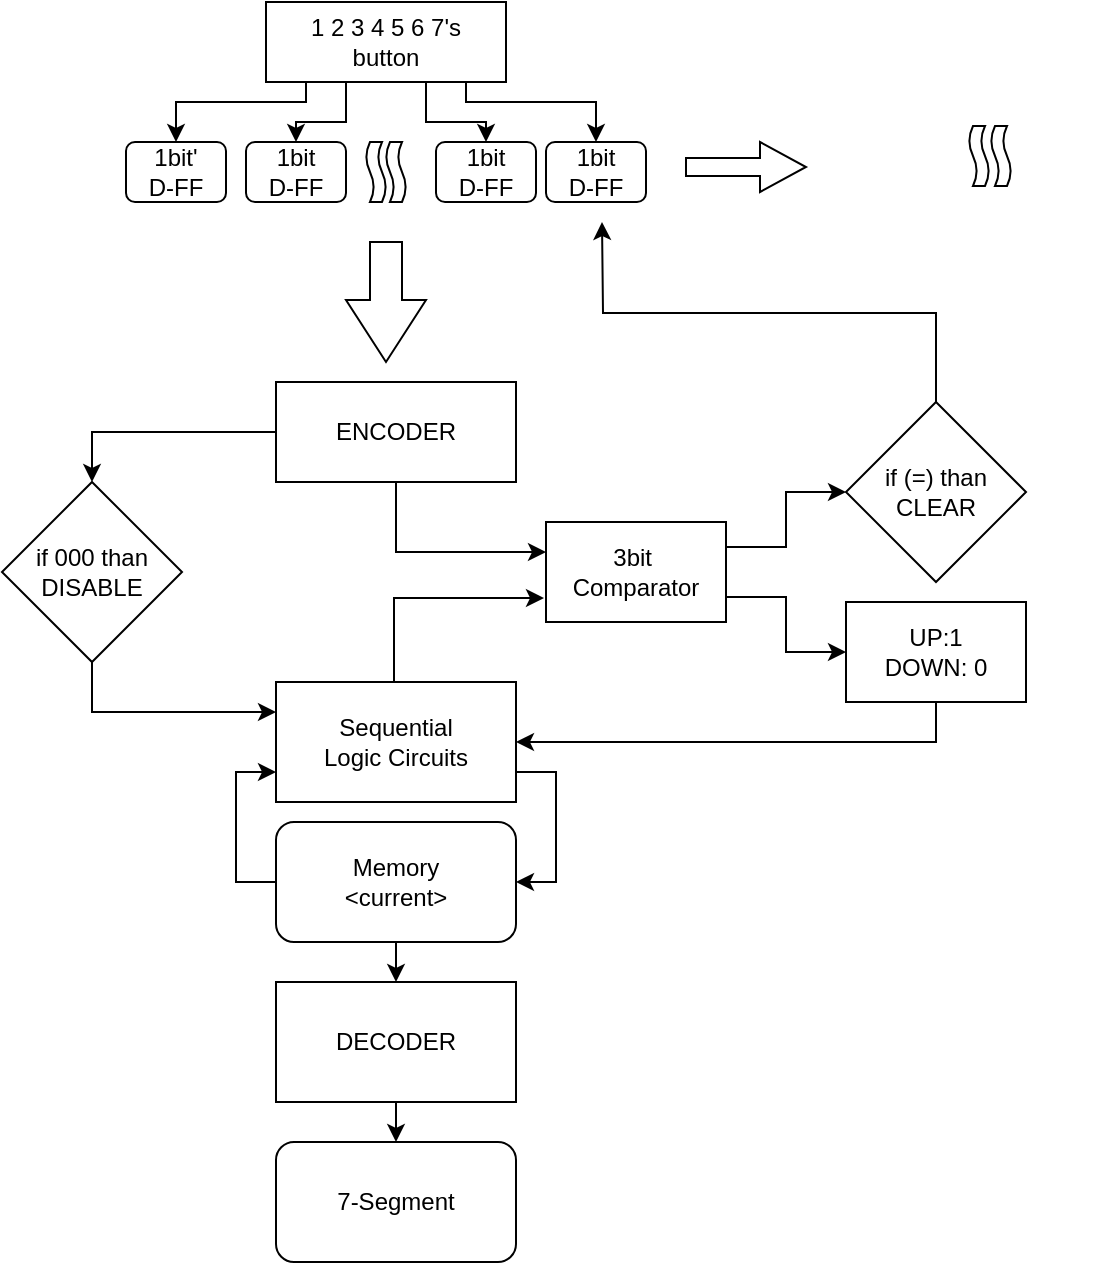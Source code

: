 <mxfile version="14.7.6" type="github">
  <diagram id="Hf4F8EhudIx9GHcKuJyu" name="Page-1">
    <mxGraphModel dx="1372" dy="794" grid="1" gridSize="10" guides="1" tooltips="1" connect="1" arrows="1" fold="1" page="1" pageScale="1" pageWidth="827" pageHeight="1169" math="0" shadow="0">
      <root>
        <mxCell id="0" />
        <mxCell id="1" parent="0" />
        <mxCell id="U3d2GX4V-Grrhq8g660X-55" style="edgeStyle=orthogonalEdgeStyle;rounded=0;orthogonalLoop=1;jettySize=auto;html=1;exitX=0.75;exitY=0;exitDx=0;exitDy=0;" parent="1" edge="1">
          <mxGeometry relative="1" as="geometry">
            <mxPoint x="335" y="430" as="sourcePoint" />
            <mxPoint x="411" y="368" as="targetPoint" />
            <Array as="points">
              <mxPoint x="336" y="368" />
            </Array>
          </mxGeometry>
        </mxCell>
        <mxCell id="U3d2GX4V-Grrhq8g660X-94" style="edgeStyle=orthogonalEdgeStyle;rounded=0;orthogonalLoop=1;jettySize=auto;html=1;exitX=1;exitY=0.75;exitDx=0;exitDy=0;entryX=1;entryY=0.5;entryDx=0;entryDy=0;" parent="1" source="U3d2GX4V-Grrhq8g660X-3" target="U3d2GX4V-Grrhq8g660X-92" edge="1">
          <mxGeometry relative="1" as="geometry" />
        </mxCell>
        <mxCell id="U3d2GX4V-Grrhq8g660X-3" value="Sequential&lt;br&gt;Logic Circuits" style="rounded=1;whiteSpace=wrap;html=1;arcSize=0;" parent="1" vertex="1">
          <mxGeometry x="277" y="410" width="120" height="60" as="geometry" />
        </mxCell>
        <mxCell id="MSdvfhRrc70D8MsgnU8q-10" style="edgeStyle=orthogonalEdgeStyle;rounded=0;orthogonalLoop=1;jettySize=auto;html=1;exitX=1;exitY=0.75;exitDx=0;exitDy=0;entryX=0;entryY=0.5;entryDx=0;entryDy=0;" edge="1" parent="1" source="U3d2GX4V-Grrhq8g660X-6" target="U3d2GX4V-Grrhq8g660X-51">
          <mxGeometry relative="1" as="geometry" />
        </mxCell>
        <mxCell id="MSdvfhRrc70D8MsgnU8q-11" style="edgeStyle=orthogonalEdgeStyle;rounded=0;orthogonalLoop=1;jettySize=auto;html=1;exitX=1;exitY=0.25;exitDx=0;exitDy=0;entryX=0;entryY=0.5;entryDx=0;entryDy=0;" edge="1" parent="1" source="U3d2GX4V-Grrhq8g660X-6" target="MSdvfhRrc70D8MsgnU8q-4">
          <mxGeometry relative="1" as="geometry" />
        </mxCell>
        <mxCell id="U3d2GX4V-Grrhq8g660X-6" value="3bit&amp;nbsp; Comparator" style="rounded=1;whiteSpace=wrap;html=1;arcSize=0;" parent="1" vertex="1">
          <mxGeometry x="412" y="330" width="90" height="50" as="geometry" />
        </mxCell>
        <mxCell id="U3d2GX4V-Grrhq8g660X-69" style="edgeStyle=orthogonalEdgeStyle;rounded=0;orthogonalLoop=1;jettySize=auto;html=1;exitX=0.25;exitY=1;exitDx=0;exitDy=0;entryX=0.5;entryY=0;entryDx=0;entryDy=0;" parent="1" source="U3d2GX4V-Grrhq8g660X-11" target="U3d2GX4V-Grrhq8g660X-18" edge="1">
          <mxGeometry relative="1" as="geometry">
            <Array as="points">
              <mxPoint x="292" y="110" />
              <mxPoint x="292" y="120" />
              <mxPoint x="227" y="120" />
            </Array>
          </mxGeometry>
        </mxCell>
        <mxCell id="U3d2GX4V-Grrhq8g660X-70" style="edgeStyle=orthogonalEdgeStyle;rounded=0;orthogonalLoop=1;jettySize=auto;html=1;exitX=0.5;exitY=1;exitDx=0;exitDy=0;entryX=0.5;entryY=0;entryDx=0;entryDy=0;" parent="1" source="U3d2GX4V-Grrhq8g660X-11" target="U3d2GX4V-Grrhq8g660X-31" edge="1">
          <mxGeometry relative="1" as="geometry">
            <Array as="points">
              <mxPoint x="312" y="110" />
              <mxPoint x="312" y="130" />
              <mxPoint x="287" y="130" />
            </Array>
          </mxGeometry>
        </mxCell>
        <mxCell id="U3d2GX4V-Grrhq8g660X-72" style="edgeStyle=orthogonalEdgeStyle;rounded=0;orthogonalLoop=1;jettySize=auto;html=1;exitX=0.75;exitY=1;exitDx=0;exitDy=0;entryX=0.5;entryY=0;entryDx=0;entryDy=0;" parent="1" source="U3d2GX4V-Grrhq8g660X-11" target="U3d2GX4V-Grrhq8g660X-66" edge="1">
          <mxGeometry relative="1" as="geometry">
            <Array as="points">
              <mxPoint x="372" y="110" />
              <mxPoint x="372" y="120" />
              <mxPoint x="437" y="120" />
            </Array>
          </mxGeometry>
        </mxCell>
        <mxCell id="U3d2GX4V-Grrhq8g660X-11" value="1 2 3 4 5 6 7&#39;s &lt;br&gt;button" style="rounded=1;whiteSpace=wrap;html=1;arcSize=0;" parent="1" vertex="1">
          <mxGeometry x="272" y="70" width="120" height="40" as="geometry" />
        </mxCell>
        <mxCell id="U3d2GX4V-Grrhq8g660X-48" style="edgeStyle=orthogonalEdgeStyle;rounded=0;orthogonalLoop=1;jettySize=auto;html=1;exitX=0.5;exitY=1;exitDx=0;exitDy=0;" parent="1" source="U3d2GX4V-Grrhq8g660X-13" edge="1">
          <mxGeometry relative="1" as="geometry">
            <mxPoint x="412" y="345" as="targetPoint" />
            <Array as="points">
              <mxPoint x="337" y="345" />
            </Array>
          </mxGeometry>
        </mxCell>
        <mxCell id="MSdvfhRrc70D8MsgnU8q-2" style="edgeStyle=orthogonalEdgeStyle;rounded=0;orthogonalLoop=1;jettySize=auto;html=1;exitX=0;exitY=0.5;exitDx=0;exitDy=0;entryX=0.5;entryY=0;entryDx=0;entryDy=0;" edge="1" parent="1" source="U3d2GX4V-Grrhq8g660X-13" target="MSdvfhRrc70D8MsgnU8q-1">
          <mxGeometry relative="1" as="geometry" />
        </mxCell>
        <mxCell id="U3d2GX4V-Grrhq8g660X-13" value="ENCODER" style="rounded=1;whiteSpace=wrap;html=1;arcSize=0;" parent="1" vertex="1">
          <mxGeometry x="277" y="260" width="120" height="50" as="geometry" />
        </mxCell>
        <mxCell id="U3d2GX4V-Grrhq8g660X-14" value="7-Segment" style="rounded=1;whiteSpace=wrap;html=1;" parent="1" vertex="1">
          <mxGeometry x="277" y="640" width="120" height="60" as="geometry" />
        </mxCell>
        <mxCell id="U3d2GX4V-Grrhq8g660X-58" style="edgeStyle=orthogonalEdgeStyle;rounded=0;orthogonalLoop=1;jettySize=auto;html=1;exitX=0.5;exitY=1;exitDx=0;exitDy=0;entryX=0.5;entryY=0;entryDx=0;entryDy=0;" parent="1" source="U3d2GX4V-Grrhq8g660X-16" target="U3d2GX4V-Grrhq8g660X-14" edge="1">
          <mxGeometry relative="1" as="geometry" />
        </mxCell>
        <mxCell id="U3d2GX4V-Grrhq8g660X-16" value="DECODER" style="rounded=1;whiteSpace=wrap;html=1;arcSize=0;" parent="1" vertex="1">
          <mxGeometry x="277" y="560" width="120" height="60" as="geometry" />
        </mxCell>
        <mxCell id="U3d2GX4V-Grrhq8g660X-18" value="1bit&#39;&lt;br&gt;D-FF" style="rounded=1;whiteSpace=wrap;html=1;" parent="1" vertex="1">
          <mxGeometry x="202" y="140" width="50" height="30" as="geometry" />
        </mxCell>
        <mxCell id="U3d2GX4V-Grrhq8g660X-30" value="" style="shape=tape;whiteSpace=wrap;html=1;direction=south;" parent="1" vertex="1">
          <mxGeometry x="322" y="140" width="10" height="30" as="geometry" />
        </mxCell>
        <mxCell id="U3d2GX4V-Grrhq8g660X-31" value="1bit&lt;br&gt;D-FF" style="rounded=1;whiteSpace=wrap;html=1;" parent="1" vertex="1">
          <mxGeometry x="262" y="140" width="50" height="30" as="geometry" />
        </mxCell>
        <mxCell id="U3d2GX4V-Grrhq8g660X-56" style="edgeStyle=orthogonalEdgeStyle;rounded=0;orthogonalLoop=1;jettySize=auto;html=1;exitX=0.5;exitY=1;exitDx=0;exitDy=0;entryX=1;entryY=0.5;entryDx=0;entryDy=0;" parent="1" source="U3d2GX4V-Grrhq8g660X-51" target="U3d2GX4V-Grrhq8g660X-3" edge="1">
          <mxGeometry relative="1" as="geometry" />
        </mxCell>
        <mxCell id="U3d2GX4V-Grrhq8g660X-51" value="UP:1&lt;br&gt;DOWN: 0" style="rounded=1;whiteSpace=wrap;html=1;arcSize=0;" parent="1" vertex="1">
          <mxGeometry x="562" y="370" width="90" height="50" as="geometry" />
        </mxCell>
        <mxCell id="U3d2GX4V-Grrhq8g660X-63" value="" style="html=1;shadow=0;dashed=0;align=center;verticalAlign=middle;shape=mxgraph.arrows2.arrow;dy=0.6;dx=31;notch=0;rotation=90;" parent="1" vertex="1">
          <mxGeometry x="302" y="200" width="60" height="40" as="geometry" />
        </mxCell>
        <mxCell id="U3d2GX4V-Grrhq8g660X-65" value="1bit&lt;br&gt;D-FF" style="rounded=1;whiteSpace=wrap;html=1;" parent="1" vertex="1">
          <mxGeometry x="357" y="140" width="50" height="30" as="geometry" />
        </mxCell>
        <mxCell id="U3d2GX4V-Grrhq8g660X-66" value="1bit&lt;br&gt;D-FF" style="rounded=1;whiteSpace=wrap;html=1;" parent="1" vertex="1">
          <mxGeometry x="412" y="140" width="50" height="30" as="geometry" />
        </mxCell>
        <mxCell id="U3d2GX4V-Grrhq8g660X-68" value="" style="shape=tape;whiteSpace=wrap;html=1;direction=south;" parent="1" vertex="1">
          <mxGeometry x="332" y="140" width="10" height="30" as="geometry" />
        </mxCell>
        <mxCell id="U3d2GX4V-Grrhq8g660X-71" style="edgeStyle=orthogonalEdgeStyle;rounded=0;orthogonalLoop=1;jettySize=auto;html=1;" parent="1" edge="1">
          <mxGeometry relative="1" as="geometry">
            <mxPoint x="352" y="110" as="sourcePoint" />
            <mxPoint x="382" y="140" as="targetPoint" />
            <Array as="points">
              <mxPoint x="352" y="130" />
              <mxPoint x="382" y="130" />
              <mxPoint x="382" y="140" />
            </Array>
          </mxGeometry>
        </mxCell>
        <mxCell id="U3d2GX4V-Grrhq8g660X-75" value="" style="html=1;shadow=0;dashed=0;align=center;verticalAlign=middle;shape=mxgraph.arrows2.arrow;dy=0.64;dx=23;notch=0;rotation=0;" parent="1" vertex="1">
          <mxGeometry x="482" y="140" width="60" height="25" as="geometry" />
        </mxCell>
        <mxCell id="U3d2GX4V-Grrhq8g660X-80" value="" style="shape=image;html=1;verticalAlign=top;verticalLabelPosition=bottom;labelBackgroundColor=#ffffff;imageAspect=0;aspect=fixed;image=https://cdn2.iconfinder.com/data/icons/electronic-13/480/6-electronic-led-icon-2-128.png;rounded=0;glass=0;sketch=0;fillColor=none;" parent="1" vertex="1">
          <mxGeometry x="552" y="132" width="33" height="33" as="geometry" />
        </mxCell>
        <mxCell id="U3d2GX4V-Grrhq8g660X-82" value="" style="shape=image;html=1;verticalAlign=top;verticalLabelPosition=bottom;labelBackgroundColor=#ffffff;imageAspect=0;aspect=fixed;image=https://cdn2.iconfinder.com/data/icons/electronic-13/480/6-electronic-led-icon-2-128.png;rounded=0;glass=0;sketch=0;fillColor=none;" parent="1" vertex="1">
          <mxGeometry x="590.5" y="132" width="33" height="33" as="geometry" />
        </mxCell>
        <mxCell id="U3d2GX4V-Grrhq8g660X-83" value="" style="shape=image;html=1;verticalAlign=top;verticalLabelPosition=bottom;labelBackgroundColor=#ffffff;imageAspect=0;aspect=fixed;image=https://cdn2.iconfinder.com/data/icons/electronic-13/480/6-electronic-led-icon-2-128.png;rounded=0;glass=0;sketch=0;fillColor=none;" parent="1" vertex="1">
          <mxGeometry x="652" y="130.5" width="33" height="33" as="geometry" />
        </mxCell>
        <mxCell id="U3d2GX4V-Grrhq8g660X-85" value="" style="shape=tape;whiteSpace=wrap;html=1;direction=south;" parent="1" vertex="1">
          <mxGeometry x="623.5" y="132" width="10" height="30" as="geometry" />
        </mxCell>
        <mxCell id="U3d2GX4V-Grrhq8g660X-86" value="" style="shape=tape;whiteSpace=wrap;html=1;direction=south;" parent="1" vertex="1">
          <mxGeometry x="634.5" y="132" width="10" height="30" as="geometry" />
        </mxCell>
        <mxCell id="U3d2GX4V-Grrhq8g660X-93" style="edgeStyle=orthogonalEdgeStyle;rounded=0;orthogonalLoop=1;jettySize=auto;html=1;exitX=0.5;exitY=1;exitDx=0;exitDy=0;entryX=0.5;entryY=0;entryDx=0;entryDy=0;" parent="1" source="U3d2GX4V-Grrhq8g660X-92" target="U3d2GX4V-Grrhq8g660X-16" edge="1">
          <mxGeometry relative="1" as="geometry" />
        </mxCell>
        <mxCell id="U3d2GX4V-Grrhq8g660X-97" style="edgeStyle=orthogonalEdgeStyle;rounded=0;orthogonalLoop=1;jettySize=auto;html=1;exitX=0;exitY=0.5;exitDx=0;exitDy=0;entryX=0;entryY=0.75;entryDx=0;entryDy=0;" parent="1" source="U3d2GX4V-Grrhq8g660X-92" target="U3d2GX4V-Grrhq8g660X-3" edge="1">
          <mxGeometry relative="1" as="geometry" />
        </mxCell>
        <mxCell id="U3d2GX4V-Grrhq8g660X-92" value="Memory&lt;br&gt;&amp;lt;current&amp;gt;" style="rounded=1;whiteSpace=wrap;html=1;" parent="1" vertex="1">
          <mxGeometry x="277" y="480" width="120" height="60" as="geometry" />
        </mxCell>
        <mxCell id="MSdvfhRrc70D8MsgnU8q-3" style="edgeStyle=orthogonalEdgeStyle;rounded=0;orthogonalLoop=1;jettySize=auto;html=1;exitX=0.5;exitY=1;exitDx=0;exitDy=0;entryX=0;entryY=0.25;entryDx=0;entryDy=0;" edge="1" parent="1" source="MSdvfhRrc70D8MsgnU8q-1" target="U3d2GX4V-Grrhq8g660X-3">
          <mxGeometry relative="1" as="geometry" />
        </mxCell>
        <mxCell id="MSdvfhRrc70D8MsgnU8q-1" value="&lt;span&gt;if 000 than&lt;/span&gt;&lt;br&gt;&lt;span&gt;DISABLE&lt;/span&gt;" style="rhombus;whiteSpace=wrap;html=1;" vertex="1" parent="1">
          <mxGeometry x="140" y="310" width="90" height="90" as="geometry" />
        </mxCell>
        <mxCell id="MSdvfhRrc70D8MsgnU8q-6" style="edgeStyle=orthogonalEdgeStyle;rounded=0;orthogonalLoop=1;jettySize=auto;html=1;exitX=0.5;exitY=0;exitDx=0;exitDy=0;" edge="1" parent="1" source="MSdvfhRrc70D8MsgnU8q-4">
          <mxGeometry relative="1" as="geometry">
            <mxPoint x="440" y="180" as="targetPoint" />
          </mxGeometry>
        </mxCell>
        <mxCell id="MSdvfhRrc70D8MsgnU8q-4" value="if (=) than&lt;br&gt;CLEAR" style="rhombus;whiteSpace=wrap;html=1;" vertex="1" parent="1">
          <mxGeometry x="562" y="270" width="90" height="90" as="geometry" />
        </mxCell>
      </root>
    </mxGraphModel>
  </diagram>
</mxfile>

